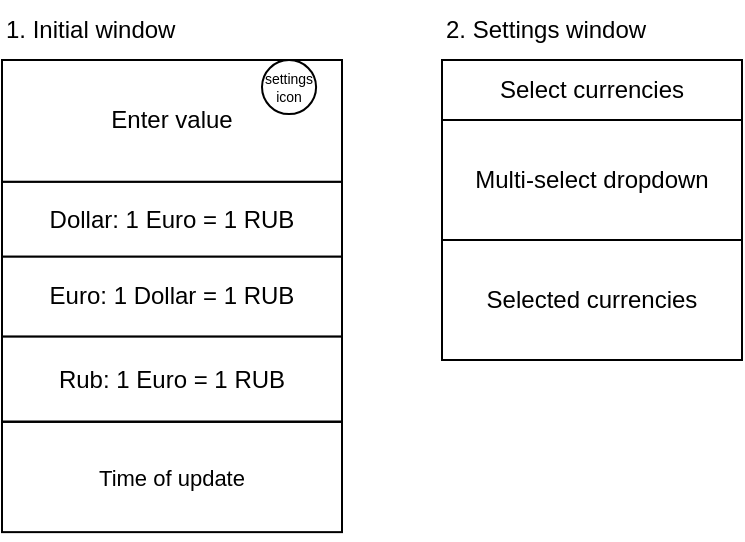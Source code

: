 <mxfile version="20.8.23" type="device"><diagram name="Page-1" id="ptAVFkQMvmT1Jwsp76lF"><mxGraphModel dx="705" dy="646" grid="1" gridSize="10" guides="1" tooltips="1" connect="1" arrows="1" fold="1" page="1" pageScale="1" pageWidth="850" pageHeight="1100" math="0" shadow="0"><root><mxCell id="0"/><mxCell id="1" parent="0"/><mxCell id="p8lUzw2RANmS4y-ypJfK-3" value="1. Initial window" style="text;html=1;strokeColor=none;fillColor=none;align=left;verticalAlign=middle;whiteSpace=wrap;rounded=0;" vertex="1" parent="1"><mxGeometry x="80" y="170" width="120" height="30" as="geometry"/></mxCell><mxCell id="p8lUzw2RANmS4y-ypJfK-10" value="" style="rounded=0;whiteSpace=wrap;html=1;" vertex="1" parent="1"><mxGeometry x="300" y="200" width="150" height="150" as="geometry"/></mxCell><mxCell id="p8lUzw2RANmS4y-ypJfK-11" value="Multi-select dropdown" style="rounded=0;whiteSpace=wrap;html=1;" vertex="1" parent="1"><mxGeometry x="300" y="230" width="150" height="60" as="geometry"/></mxCell><mxCell id="p8lUzw2RANmS4y-ypJfK-12" value="2. Settings window" style="text;html=1;strokeColor=none;fillColor=none;align=left;verticalAlign=middle;whiteSpace=wrap;rounded=0;" vertex="1" parent="1"><mxGeometry x="300" y="170" width="120" height="30" as="geometry"/></mxCell><mxCell id="p8lUzw2RANmS4y-ypJfK-13" value="Select currencies" style="rounded=0;whiteSpace=wrap;html=1;" vertex="1" parent="1"><mxGeometry x="300" y="200" width="150" height="30" as="geometry"/></mxCell><mxCell id="p8lUzw2RANmS4y-ypJfK-14" value="Selected currencies" style="rounded=0;whiteSpace=wrap;html=1;" vertex="1" parent="1"><mxGeometry x="300" y="290" width="150" height="60" as="geometry"/></mxCell><mxCell id="p8lUzw2RANmS4y-ypJfK-19" value="" style="group" vertex="1" connectable="0" parent="1"><mxGeometry x="80" y="200" width="170" height="240" as="geometry"/></mxCell><mxCell id="p8lUzw2RANmS4y-ypJfK-1" value="" style="rounded=0;whiteSpace=wrap;html=1;" vertex="1" parent="p8lUzw2RANmS4y-ypJfK-19"><mxGeometry width="170" height="216.393" as="geometry"/></mxCell><mxCell id="p8lUzw2RANmS4y-ypJfK-2" value="Dollar: 1 Euro = 1 RUB" style="rounded=0;whiteSpace=wrap;html=1;" vertex="1" parent="p8lUzw2RANmS4y-ypJfK-19"><mxGeometry y="60.866" width="170" height="37.505" as="geometry"/></mxCell><mxCell id="p8lUzw2RANmS4y-ypJfK-4" value="Enter value" style="rounded=0;whiteSpace=wrap;html=1;" vertex="1" parent="p8lUzw2RANmS4y-ypJfK-19"><mxGeometry width="170" height="60.861" as="geometry"/></mxCell><mxCell id="p8lUzw2RANmS4y-ypJfK-15" value="Euro: 1 Dollar = 1 RUB" style="rounded=0;whiteSpace=wrap;html=1;" vertex="1" parent="p8lUzw2RANmS4y-ypJfK-19"><mxGeometry y="98.361" width="170" height="39.964" as="geometry"/></mxCell><mxCell id="p8lUzw2RANmS4y-ypJfK-16" value="Rub: 1 Euro = 1 RUB" style="rounded=0;whiteSpace=wrap;html=1;" vertex="1" parent="p8lUzw2RANmS4y-ypJfK-19"><mxGeometry y="138.325" width="170" height="42.423" as="geometry"/></mxCell><mxCell id="p8lUzw2RANmS4y-ypJfK-17" value="settings icon" style="ellipse;whiteSpace=wrap;html=1;aspect=fixed;fontSize=7;" vertex="1" parent="p8lUzw2RANmS4y-ypJfK-19"><mxGeometry x="130" width="27.049" height="27.049" as="geometry"/></mxCell><mxCell id="p8lUzw2RANmS4y-ypJfK-20" value="&lt;font style=&quot;font-size: 11px;&quot;&gt;Time of update&lt;/font&gt;" style="rounded=0;whiteSpace=wrap;html=1;fontSize=7;" vertex="1" parent="p8lUzw2RANmS4y-ypJfK-19"><mxGeometry y="180.984" width="170" height="55.082" as="geometry"/></mxCell></root></mxGraphModel></diagram></mxfile>